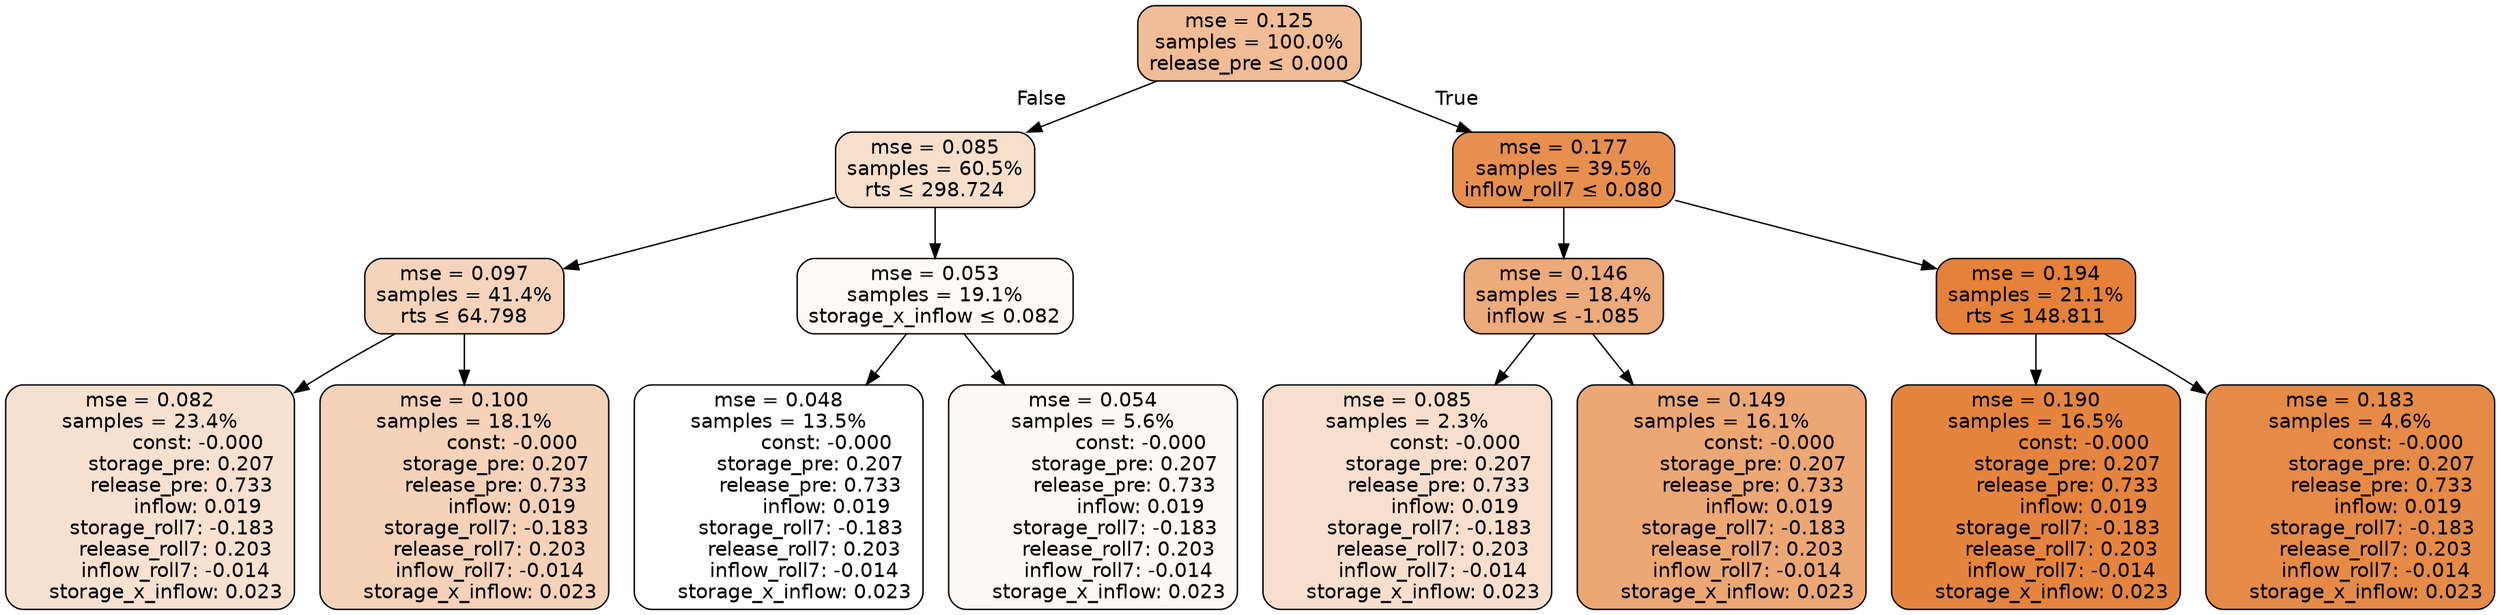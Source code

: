 digraph tree {
node [shape=rectangle, style="filled, rounded", color="black", fontname=helvetica] ;
edge [fontname=helvetica] ;
	"0" [label="mse = 0.125
samples = 100.0%
release_pre &le; 0.000", fillcolor="#f1bc96"]
	"1" [label="mse = 0.085
samples = 60.5%
rts &le; 298.724", fillcolor="#f8dfcc"]
	"2" [label="mse = 0.097
samples = 41.4%
rts &le; 64.798", fillcolor="#f6d4bb"]
	"3" [label="mse = 0.082
samples = 23.4%
               const: -0.000
          storage_pre: 0.207
          release_pre: 0.733
               inflow: 0.019
       storage_roll7: -0.183
        release_roll7: 0.203
        inflow_roll7: -0.014
     storage_x_inflow: 0.023", fillcolor="#f8e1d0"]
	"4" [label="mse = 0.100
samples = 18.1%
               const: -0.000
          storage_pre: 0.207
          release_pre: 0.733
               inflow: 0.019
       storage_roll7: -0.183
        release_roll7: 0.203
        inflow_roll7: -0.014
     storage_x_inflow: 0.023", fillcolor="#f5d2b8"]
	"5" [label="mse = 0.053
samples = 19.1%
storage_x_inflow &le; 0.082", fillcolor="#fefaf7"]
	"6" [label="mse = 0.048
samples = 13.5%
               const: -0.000
          storage_pre: 0.207
          release_pre: 0.733
               inflow: 0.019
       storage_roll7: -0.183
        release_roll7: 0.203
        inflow_roll7: -0.014
     storage_x_inflow: 0.023", fillcolor="#ffffff"]
	"7" [label="mse = 0.054
samples = 5.6%
               const: -0.000
          storage_pre: 0.207
          release_pre: 0.733
               inflow: 0.019
       storage_roll7: -0.183
        release_roll7: 0.203
        inflow_roll7: -0.014
     storage_x_inflow: 0.023", fillcolor="#fdf9f6"]
	"8" [label="mse = 0.177
samples = 39.5%
inflow_roll7 &le; 0.080", fillcolor="#e78f4f"]
	"9" [label="mse = 0.146
samples = 18.4%
inflow &le; -1.085", fillcolor="#edaa7a"]
	"10" [label="mse = 0.085
samples = 2.3%
               const: -0.000
          storage_pre: 0.207
          release_pre: 0.733
               inflow: 0.019
       storage_roll7: -0.183
        release_roll7: 0.203
        inflow_roll7: -0.014
     storage_x_inflow: 0.023", fillcolor="#f8dfcd"]
	"11" [label="mse = 0.149
samples = 16.1%
               const: -0.000
          storage_pre: 0.207
          release_pre: 0.733
               inflow: 0.019
       storage_roll7: -0.183
        release_roll7: 0.203
        inflow_roll7: -0.014
     storage_x_inflow: 0.023", fillcolor="#eca775"]
	"12" [label="mse = 0.194
samples = 21.1%
rts &le; 148.811", fillcolor="#e58139"]
	"13" [label="mse = 0.190
samples = 16.5%
               const: -0.000
          storage_pre: 0.207
          release_pre: 0.733
               inflow: 0.019
       storage_roll7: -0.183
        release_roll7: 0.203
        inflow_roll7: -0.014
     storage_x_inflow: 0.023", fillcolor="#e5843e"]
	"14" [label="mse = 0.183
samples = 4.6%
               const: -0.000
          storage_pre: 0.207
          release_pre: 0.733
               inflow: 0.019
       storage_roll7: -0.183
        release_roll7: 0.203
        inflow_roll7: -0.014
     storage_x_inflow: 0.023", fillcolor="#e68a47"]

	"0" -> "1" [labeldistance=2.5, labelangle=45, headlabel="False"]
	"1" -> "2"
	"2" -> "3"
	"2" -> "4"
	"1" -> "5"
	"5" -> "6"
	"5" -> "7"
	"0" -> "8" [labeldistance=2.5, labelangle=-45, headlabel="True"]
	"8" -> "9"
	"9" -> "10"
	"9" -> "11"
	"8" -> "12"
	"12" -> "13"
	"12" -> "14"
}